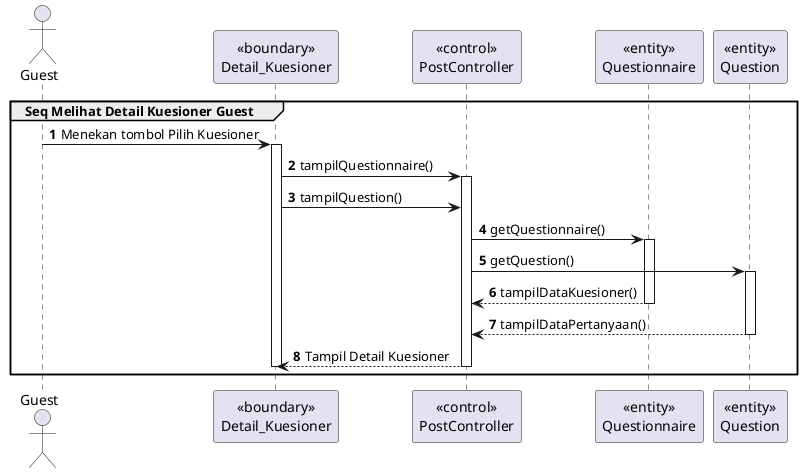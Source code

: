 @startuml Interaction Mengisi Kuesioner
autonumber
' skinparam SequenceMessageAlignment center

actor "Guest" as A
participant "<<boundary>>\nDetail_Kuesioner" as detail
participant "<<control>>\nPostController" as pcontrol
participant "<<entity>>\nQuestionnaire" as q
participant "<<entity>>\nQuestion" as qn      
        group Seq Melihat Detail Kuesioner Guest
            A -> detail: Menekan tombol Pilih Kuesioner
            activate detail
                detail -> pcontrol: tampilQuestionnaire()
                activate pcontrol
                detail -> pcontrol: tampilQuestion()
                pcontrol -> q: getQuestionnaire()
                activate q
                pcontrol -> qn: getQuestion()
                activate qn
                q --> pcontrol: tampilDataKuesioner()
                deactivate q
                qn --> pcontrol: tampilDataPertanyaan()
                deactivate qn
                pcontrol--> detail: Tampil Detail Kuesioner
                deactivate pcontrol
            deactivate detail
        end
@enduml